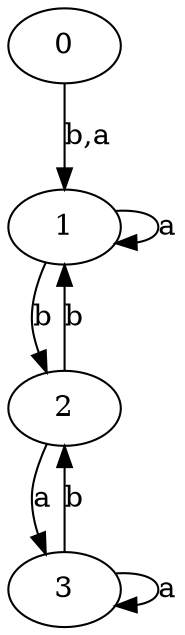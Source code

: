 digraph {
 ranksep=0.5;
 d2tdocpreamble = "\usetikzlibrary{automata}";
 d2tfigpreamble = "\tikzstyle{every state}= [ draw=blue!50,very thick,fill=blue!20]  \tikzstyle{auto}= [fill=white]";
 node [style="state"];
 edge [lblstyle="auto",topath="bend right", len=4  ]
  "0" [label="0",];
  "1" [label="1",style = "state, initial"];
  "2" [label="2",];
  "3" [label="3",style = "state, accepting"];
  "0" -> "1" [label="b,a"];
  "1" -> "1" [label="a",topath="loop above"];
  "1" -> "2" [label="b"];
  "2" -> "1" [label="b"];
  "2" -> "3" [label="a"];
  "3" -> "2" [label="b"];
  "3" -> "3" [label="a",topath="loop above"];
}